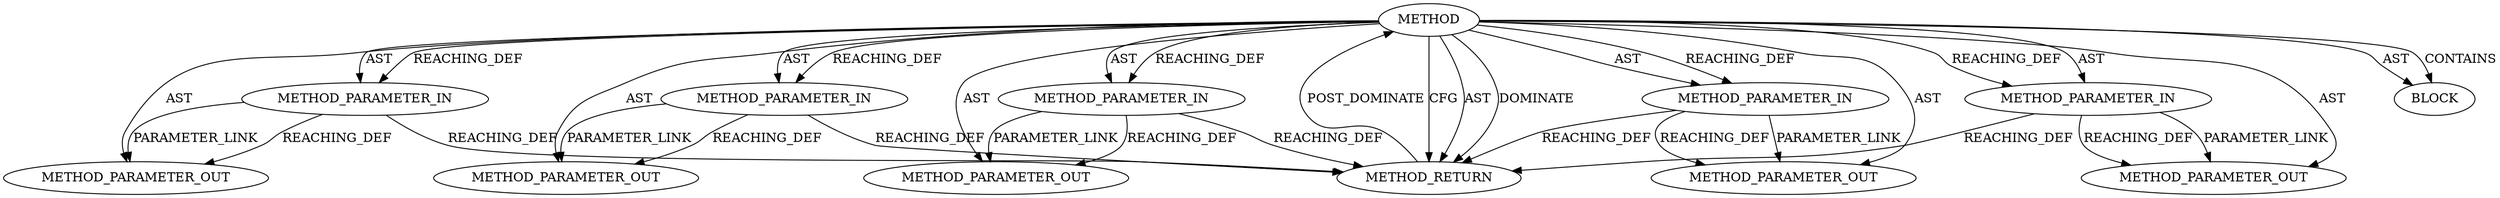 digraph {
  13312 [label=METHOD_PARAMETER_OUT ORDER=1 CODE="p1" IS_VARIADIC=false TYPE_FULL_NAME="ANY" EVALUATION_STRATEGY="BY_VALUE" INDEX=1 NAME="p1"]
  13315 [label=METHOD_PARAMETER_OUT ORDER=4 CODE="p4" IS_VARIADIC=false TYPE_FULL_NAME="ANY" EVALUATION_STRATEGY="BY_VALUE" INDEX=4 NAME="p4"]
  12147 [label=METHOD_PARAMETER_IN ORDER=5 CODE="p5" IS_VARIADIC=false TYPE_FULL_NAME="ANY" EVALUATION_STRATEGY="BY_VALUE" INDEX=5 NAME="p5"]
  12142 [label=METHOD AST_PARENT_TYPE="NAMESPACE_BLOCK" AST_PARENT_FULL_NAME="<global>" ORDER=0 CODE="<empty>" FULL_NAME="iov_iter_kvec" IS_EXTERNAL=true FILENAME="<empty>" SIGNATURE="" NAME="iov_iter_kvec"]
  13313 [label=METHOD_PARAMETER_OUT ORDER=2 CODE="p2" IS_VARIADIC=false TYPE_FULL_NAME="ANY" EVALUATION_STRATEGY="BY_VALUE" INDEX=2 NAME="p2"]
  13314 [label=METHOD_PARAMETER_OUT ORDER=3 CODE="p3" IS_VARIADIC=false TYPE_FULL_NAME="ANY" EVALUATION_STRATEGY="BY_VALUE" INDEX=3 NAME="p3"]
  12144 [label=METHOD_PARAMETER_IN ORDER=2 CODE="p2" IS_VARIADIC=false TYPE_FULL_NAME="ANY" EVALUATION_STRATEGY="BY_VALUE" INDEX=2 NAME="p2"]
  12148 [label=BLOCK ORDER=1 ARGUMENT_INDEX=1 CODE="<empty>" TYPE_FULL_NAME="ANY"]
  12143 [label=METHOD_PARAMETER_IN ORDER=1 CODE="p1" IS_VARIADIC=false TYPE_FULL_NAME="ANY" EVALUATION_STRATEGY="BY_VALUE" INDEX=1 NAME="p1"]
  13316 [label=METHOD_PARAMETER_OUT ORDER=5 CODE="p5" IS_VARIADIC=false TYPE_FULL_NAME="ANY" EVALUATION_STRATEGY="BY_VALUE" INDEX=5 NAME="p5"]
  12149 [label=METHOD_RETURN ORDER=2 CODE="RET" TYPE_FULL_NAME="ANY" EVALUATION_STRATEGY="BY_VALUE"]
  12146 [label=METHOD_PARAMETER_IN ORDER=4 CODE="p4" IS_VARIADIC=false TYPE_FULL_NAME="ANY" EVALUATION_STRATEGY="BY_VALUE" INDEX=4 NAME="p4"]
  12145 [label=METHOD_PARAMETER_IN ORDER=3 CODE="p3" IS_VARIADIC=false TYPE_FULL_NAME="ANY" EVALUATION_STRATEGY="BY_VALUE" INDEX=3 NAME="p3"]
  12142 -> 12148 [label=CONTAINS ]
  12142 -> 12145 [label=AST ]
  12142 -> 12144 [label=REACHING_DEF VARIABLE=""]
  12147 -> 13316 [label=REACHING_DEF VARIABLE="p5"]
  12144 -> 13313 [label=PARAMETER_LINK ]
  12145 -> 13314 [label=REACHING_DEF VARIABLE="p3"]
  12142 -> 12149 [label=CFG ]
  12142 -> 12143 [label=REACHING_DEF VARIABLE=""]
  12146 -> 13315 [label=PARAMETER_LINK ]
  12146 -> 13315 [label=REACHING_DEF VARIABLE="p4"]
  12144 -> 13313 [label=REACHING_DEF VARIABLE="p2"]
  12142 -> 12143 [label=AST ]
  12142 -> 12147 [label=REACHING_DEF VARIABLE=""]
  12143 -> 13312 [label=REACHING_DEF VARIABLE="p1"]
  12144 -> 12149 [label=REACHING_DEF VARIABLE="p2"]
  12142 -> 13313 [label=AST ]
  12142 -> 12148 [label=AST ]
  12147 -> 13316 [label=PARAMETER_LINK ]
  12147 -> 12149 [label=REACHING_DEF VARIABLE="p5"]
  12142 -> 13316 [label=AST ]
  12142 -> 12147 [label=AST ]
  12142 -> 12149 [label=AST ]
  12142 -> 12145 [label=REACHING_DEF VARIABLE=""]
  12142 -> 13314 [label=AST ]
  12146 -> 12149 [label=REACHING_DEF VARIABLE="p4"]
  12142 -> 13312 [label=AST ]
  12142 -> 13315 [label=AST ]
  12149 -> 12142 [label=POST_DOMINATE ]
  12142 -> 12146 [label=REACHING_DEF VARIABLE=""]
  12142 -> 12144 [label=AST ]
  12142 -> 12146 [label=AST ]
  12143 -> 13312 [label=PARAMETER_LINK ]
  12142 -> 12149 [label=DOMINATE ]
  12145 -> 13314 [label=PARAMETER_LINK ]
  12143 -> 12149 [label=REACHING_DEF VARIABLE="p1"]
  12145 -> 12149 [label=REACHING_DEF VARIABLE="p3"]
}
